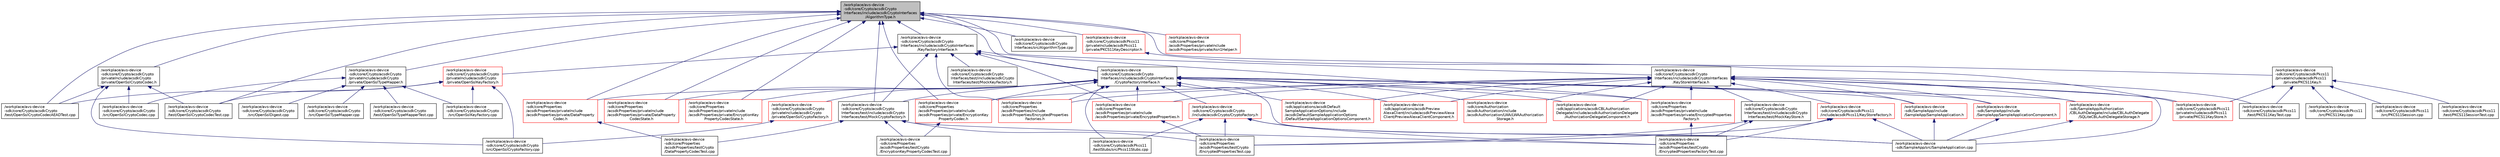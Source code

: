 digraph "/workplace/avs-device-sdk/core/Crypto/acsdkCryptoInterfaces/include/acsdkCryptoInterfaces/AlgorithmType.h"
{
 // LATEX_PDF_SIZE
  edge [fontname="Helvetica",fontsize="10",labelfontname="Helvetica",labelfontsize="10"];
  node [fontname="Helvetica",fontsize="10",shape=record];
  Node1 [label="/workplace/avs-device\l-sdk/core/Crypto/acsdkCrypto\lInterfaces/include/acsdkCryptoInterfaces\l/AlgorithmType.h",height=0.2,width=0.4,color="black", fillcolor="grey75", style="filled", fontcolor="black",tooltip=" "];
  Node1 -> Node2 [dir="back",color="midnightblue",fontsize="10",style="solid",fontname="Helvetica"];
  Node2 [label="/workplace/avs-device\l-sdk/core/Crypto/acsdkCrypto\l/privateInclude/acsdkCrypto\l/private/OpenSslCryptoCodec.h",height=0.2,width=0.4,color="black", fillcolor="white", style="filled",URL="$_open_ssl_crypto_codec_8h.html",tooltip=" "];
  Node2 -> Node3 [dir="back",color="midnightblue",fontsize="10",style="solid",fontname="Helvetica"];
  Node3 [label="/workplace/avs-device\l-sdk/core/Crypto/acsdkCrypto\l/src/OpenSslCryptoCodec.cpp",height=0.2,width=0.4,color="black", fillcolor="white", style="filled",URL="$_open_ssl_crypto_codec_8cpp.html",tooltip=" "];
  Node2 -> Node4 [dir="back",color="midnightblue",fontsize="10",style="solid",fontname="Helvetica"];
  Node4 [label="/workplace/avs-device\l-sdk/core/Crypto/acsdkCrypto\l/src/OpenSslCryptoFactory.cpp",height=0.2,width=0.4,color="black", fillcolor="white", style="filled",URL="$_open_ssl_crypto_factory_8cpp.html",tooltip=" "];
  Node2 -> Node5 [dir="back",color="midnightblue",fontsize="10",style="solid",fontname="Helvetica"];
  Node5 [label="/workplace/avs-device\l-sdk/core/Crypto/acsdkCrypto\l/test/OpenSslCryptoCodecAEADTest.cpp",height=0.2,width=0.4,color="black", fillcolor="white", style="filled",URL="$_open_ssl_crypto_codec_a_e_a_d_test_8cpp.html",tooltip=" "];
  Node2 -> Node6 [dir="back",color="midnightblue",fontsize="10",style="solid",fontname="Helvetica"];
  Node6 [label="/workplace/avs-device\l-sdk/core/Crypto/acsdkCrypto\l/test/OpenSslCryptoCodecTest.cpp",height=0.2,width=0.4,color="black", fillcolor="white", style="filled",URL="$_open_ssl_crypto_codec_test_8cpp.html",tooltip=" "];
  Node1 -> Node7 [dir="back",color="midnightblue",fontsize="10",style="solid",fontname="Helvetica"];
  Node7 [label="/workplace/avs-device\l-sdk/core/Crypto/acsdkCrypto\l/privateInclude/acsdkCrypto\l/private/OpenSslTypeMapper.h",height=0.2,width=0.4,color="black", fillcolor="white", style="filled",URL="$_open_ssl_type_mapper_8h.html",tooltip=" "];
  Node7 -> Node3 [dir="back",color="midnightblue",fontsize="10",style="solid",fontname="Helvetica"];
  Node7 -> Node8 [dir="back",color="midnightblue",fontsize="10",style="solid",fontname="Helvetica"];
  Node8 [label="/workplace/avs-device\l-sdk/core/Crypto/acsdkCrypto\l/src/OpenSslDigest.cpp",height=0.2,width=0.4,color="black", fillcolor="white", style="filled",URL="$_open_ssl_digest_8cpp.html",tooltip=" "];
  Node7 -> Node9 [dir="back",color="midnightblue",fontsize="10",style="solid",fontname="Helvetica"];
  Node9 [label="/workplace/avs-device\l-sdk/core/Crypto/acsdkCrypto\l/src/OpenSslKeyFactory.cpp",height=0.2,width=0.4,color="black", fillcolor="white", style="filled",URL="$_open_ssl_key_factory_8cpp.html",tooltip=" "];
  Node7 -> Node10 [dir="back",color="midnightblue",fontsize="10",style="solid",fontname="Helvetica"];
  Node10 [label="/workplace/avs-device\l-sdk/core/Crypto/acsdkCrypto\l/src/OpenSslTypeMapper.cpp",height=0.2,width=0.4,color="black", fillcolor="white", style="filled",URL="$_open_ssl_type_mapper_8cpp.html",tooltip=" "];
  Node7 -> Node11 [dir="back",color="midnightblue",fontsize="10",style="solid",fontname="Helvetica"];
  Node11 [label="/workplace/avs-device\l-sdk/core/Crypto/acsdkCrypto\l/test/OpenSslTypeMapperTest.cpp",height=0.2,width=0.4,color="black", fillcolor="white", style="filled",URL="$_open_ssl_type_mapper_test_8cpp.html",tooltip=" "];
  Node1 -> Node5 [dir="back",color="midnightblue",fontsize="10",style="solid",fontname="Helvetica"];
  Node1 -> Node6 [dir="back",color="midnightblue",fontsize="10",style="solid",fontname="Helvetica"];
  Node1 -> Node12 [dir="back",color="midnightblue",fontsize="10",style="solid",fontname="Helvetica"];
  Node12 [label="/workplace/avs-device\l-sdk/core/Crypto/acsdkCrypto\lInterfaces/include/acsdkCryptoInterfaces\l/CryptoFactoryInterface.h",height=0.2,width=0.4,color="black", fillcolor="white", style="filled",URL="$_crypto_factory_interface_8h.html",tooltip=" "];
  Node12 -> Node13 [dir="back",color="midnightblue",fontsize="10",style="solid",fontname="Helvetica"];
  Node13 [label="/workplace/avs-device\l-sdk/applications/acsdkCBLAuthorization\lDelegate/include/acsdkAuthorizationDelegate\l/AuthorizationDelegateComponent.h",height=0.2,width=0.4,color="red", fillcolor="white", style="filled",URL="$_authorization_delegate_component_8h.html",tooltip=" "];
  Node12 -> Node16 [dir="back",color="midnightblue",fontsize="10",style="solid",fontname="Helvetica"];
  Node16 [label="/workplace/avs-device\l-sdk/applications/acsdkDefault\lSampleApplicationOptions/include\l/acsdkDefaultSampleApplicationOptions\l/DefaultSampleApplicationOptionsComponent.h",height=0.2,width=0.4,color="red", fillcolor="white", style="filled",URL="$_default_sample_application_options_component_8h.html",tooltip=" "];
  Node12 -> Node19 [dir="back",color="midnightblue",fontsize="10",style="solid",fontname="Helvetica"];
  Node19 [label="/workplace/avs-device\l-sdk/applications/acsdkPreview\lAlexaClient/include/acsdkPreviewAlexa\lClient/PreviewAlexaClientComponent.h",height=0.2,width=0.4,color="red", fillcolor="white", style="filled",URL="$_preview_alexa_client_component_8h.html",tooltip=" "];
  Node12 -> Node21 [dir="back",color="midnightblue",fontsize="10",style="solid",fontname="Helvetica"];
  Node21 [label="/workplace/avs-device\l-sdk/core/Authorization\l/acsdkAuthorization/include\l/acsdkAuthorization/LWA/LWAAuthorization\lStorage.h",height=0.2,width=0.4,color="red", fillcolor="white", style="filled",URL="$_l_w_a_authorization_storage_8h.html",tooltip=" "];
  Node12 -> Node25 [dir="back",color="midnightblue",fontsize="10",style="solid",fontname="Helvetica"];
  Node25 [label="/workplace/avs-device\l-sdk/core/Crypto/acsdkCrypto\l/include/acsdkCrypto/CryptoFactory.h",height=0.2,width=0.4,color="red", fillcolor="white", style="filled",URL="$_crypto_factory_8h.html",tooltip=" "];
  Node25 -> Node28 [dir="back",color="midnightblue",fontsize="10",style="solid",fontname="Helvetica"];
  Node28 [label="/workplace/avs-device\l-sdk/core/Crypto/acsdkPkcs11\l/testStubs/src/Pkcs11Stubs.cpp",height=0.2,width=0.4,color="black", fillcolor="white", style="filled",URL="$_pkcs11_stubs_8cpp.html",tooltip=" "];
  Node25 -> Node29 [dir="back",color="midnightblue",fontsize="10",style="solid",fontname="Helvetica"];
  Node29 [label="/workplace/avs-device\l-sdk/core/Properties\l/acsdkProperties/testCrypto\l/EncryptedPropertiesFactoryTest.cpp",height=0.2,width=0.4,color="black", fillcolor="white", style="filled",URL="$_encrypted_properties_factory_test_8cpp.html",tooltip=" "];
  Node25 -> Node30 [dir="back",color="midnightblue",fontsize="10",style="solid",fontname="Helvetica"];
  Node30 [label="/workplace/avs-device\l-sdk/core/Properties\l/acsdkProperties/testCrypto\l/EncryptedPropertiesTest.cpp",height=0.2,width=0.4,color="black", fillcolor="white", style="filled",URL="$_encrypted_properties_test_8cpp.html",tooltip=" "];
  Node25 -> Node31 [dir="back",color="midnightblue",fontsize="10",style="solid",fontname="Helvetica"];
  Node31 [label="/workplace/avs-device\l-sdk/SampleApp/src/SampleApplication.cpp",height=0.2,width=0.4,color="black", fillcolor="white", style="filled",URL="$_sample_application_8cpp.html",tooltip=" "];
  Node12 -> Node32 [dir="back",color="midnightblue",fontsize="10",style="solid",fontname="Helvetica"];
  Node32 [label="/workplace/avs-device\l-sdk/core/Crypto/acsdkCrypto\l/privateInclude/acsdkCrypto\l/private/OpenSslCryptoFactory.h",height=0.2,width=0.4,color="red", fillcolor="white", style="filled",URL="$_open_ssl_crypto_factory_8h.html",tooltip=" "];
  Node32 -> Node4 [dir="back",color="midnightblue",fontsize="10",style="solid",fontname="Helvetica"];
  Node12 -> Node33 [dir="back",color="midnightblue",fontsize="10",style="solid",fontname="Helvetica"];
  Node33 [label="/workplace/avs-device\l-sdk/core/Crypto/acsdkCrypto\lInterfaces/test/include/acsdkCrypto\lInterfaces/test/MockCryptoFactory.h",height=0.2,width=0.4,color="black", fillcolor="white", style="filled",URL="$_mock_crypto_factory_8h.html",tooltip=" "];
  Node33 -> Node34 [dir="back",color="midnightblue",fontsize="10",style="solid",fontname="Helvetica"];
  Node34 [label="/workplace/avs-device\l-sdk/core/Properties\l/acsdkProperties/testCrypto\l/DataPropertyCodecTest.cpp",height=0.2,width=0.4,color="black", fillcolor="white", style="filled",URL="$_data_property_codec_test_8cpp.html",tooltip=" "];
  Node33 -> Node29 [dir="back",color="midnightblue",fontsize="10",style="solid",fontname="Helvetica"];
  Node33 -> Node30 [dir="back",color="midnightblue",fontsize="10",style="solid",fontname="Helvetica"];
  Node33 -> Node35 [dir="back",color="midnightblue",fontsize="10",style="solid",fontname="Helvetica"];
  Node35 [label="/workplace/avs-device\l-sdk/core/Properties\l/acsdkProperties/testCrypto\l/EncryptionKeyPropertyCodecTest.cpp",height=0.2,width=0.4,color="black", fillcolor="white", style="filled",URL="$_encryption_key_property_codec_test_8cpp.html",tooltip=" "];
  Node12 -> Node28 [dir="back",color="midnightblue",fontsize="10",style="solid",fontname="Helvetica"];
  Node12 -> Node36 [dir="back",color="midnightblue",fontsize="10",style="solid",fontname="Helvetica"];
  Node36 [label="/workplace/avs-device\l-sdk/core/Properties\l/acsdkProperties/include\l/acsdkProperties/EncryptedProperties\lFactories.h",height=0.2,width=0.4,color="red", fillcolor="white", style="filled",URL="$_encrypted_properties_factories_8h.html",tooltip=" "];
  Node12 -> Node37 [dir="back",color="midnightblue",fontsize="10",style="solid",fontname="Helvetica"];
  Node37 [label="/workplace/avs-device\l-sdk/core/Properties\l/acsdkProperties/privateInclude\l/acsdkProperties/private/DataProperty\lCodec.h",height=0.2,width=0.4,color="red", fillcolor="white", style="filled",URL="$_data_property_codec_8h.html",tooltip=" "];
  Node37 -> Node34 [dir="back",color="midnightblue",fontsize="10",style="solid",fontname="Helvetica"];
  Node12 -> Node40 [dir="back",color="midnightblue",fontsize="10",style="solid",fontname="Helvetica"];
  Node40 [label="/workplace/avs-device\l-sdk/core/Properties\l/acsdkProperties/privateInclude\l/acsdkProperties/private/DataProperty\lCodecState.h",height=0.2,width=0.4,color="red", fillcolor="white", style="filled",URL="$_data_property_codec_state_8h.html",tooltip=" "];
  Node12 -> Node42 [dir="back",color="midnightblue",fontsize="10",style="solid",fontname="Helvetica"];
  Node42 [label="/workplace/avs-device\l-sdk/core/Properties\l/acsdkProperties/privateInclude\l/acsdkProperties/private/EncryptedProperties.h",height=0.2,width=0.4,color="red", fillcolor="white", style="filled",URL="$_encrypted_properties_8h.html",tooltip=" "];
  Node42 -> Node30 [dir="back",color="midnightblue",fontsize="10",style="solid",fontname="Helvetica"];
  Node12 -> Node44 [dir="back",color="midnightblue",fontsize="10",style="solid",fontname="Helvetica"];
  Node44 [label="/workplace/avs-device\l-sdk/core/Properties\l/acsdkProperties/privateInclude\l/acsdkProperties/private/EncryptedProperties\lFactory.h",height=0.2,width=0.4,color="red", fillcolor="white", style="filled",URL="$_encrypted_properties_factory_8h.html",tooltip=" "];
  Node44 -> Node29 [dir="back",color="midnightblue",fontsize="10",style="solid",fontname="Helvetica"];
  Node12 -> Node46 [dir="back",color="midnightblue",fontsize="10",style="solid",fontname="Helvetica"];
  Node46 [label="/workplace/avs-device\l-sdk/core/Properties\l/acsdkProperties/privateInclude\l/acsdkProperties/private/EncryptionKey\lPropertyCodec.h",height=0.2,width=0.4,color="red", fillcolor="white", style="filled",URL="$_encryption_key_property_codec_8h.html",tooltip=" "];
  Node46 -> Node35 [dir="back",color="midnightblue",fontsize="10",style="solid",fontname="Helvetica"];
  Node12 -> Node49 [dir="back",color="midnightblue",fontsize="10",style="solid",fontname="Helvetica"];
  Node49 [label="/workplace/avs-device\l-sdk/core/Properties\l/acsdkProperties/privateInclude\l/acsdkProperties/private/EncryptionKey\lPropertyCodecState.h",height=0.2,width=0.4,color="red", fillcolor="white", style="filled",URL="$_encryption_key_property_codec_state_8h.html",tooltip=" "];
  Node12 -> Node50 [dir="back",color="midnightblue",fontsize="10",style="solid",fontname="Helvetica"];
  Node50 [label="/workplace/avs-device\l-sdk/SampleApp/Authorization\l/CBLAuthDelegate/include/CBLAuthDelegate\l/SQLiteCBLAuthDelegateStorage.h",height=0.2,width=0.4,color="red", fillcolor="white", style="filled",URL="$_s_q_lite_c_b_l_auth_delegate_storage_8h.html",tooltip=" "];
  Node50 -> Node31 [dir="back",color="midnightblue",fontsize="10",style="solid",fontname="Helvetica"];
  Node12 -> Node54 [dir="back",color="midnightblue",fontsize="10",style="solid",fontname="Helvetica"];
  Node54 [label="/workplace/avs-device\l-sdk/SampleApp/include\l/SampleApp/SampleApplication.h",height=0.2,width=0.4,color="red", fillcolor="white", style="filled",URL="$_sample_application_8h.html",tooltip=" "];
  Node54 -> Node31 [dir="back",color="midnightblue",fontsize="10",style="solid",fontname="Helvetica"];
  Node12 -> Node56 [dir="back",color="midnightblue",fontsize="10",style="solid",fontname="Helvetica"];
  Node56 [label="/workplace/avs-device\l-sdk/SampleApp/include\l/SampleApp/SampleApplicationComponent.h",height=0.2,width=0.4,color="red", fillcolor="white", style="filled",URL="$_sample_application_component_8h.html",tooltip=" "];
  Node56 -> Node31 [dir="back",color="midnightblue",fontsize="10",style="solid",fontname="Helvetica"];
  Node12 -> Node31 [dir="back",color="midnightblue",fontsize="10",style="solid",fontname="Helvetica"];
  Node1 -> Node57 [dir="back",color="midnightblue",fontsize="10",style="solid",fontname="Helvetica"];
  Node57 [label="/workplace/avs-device\l-sdk/core/Crypto/acsdkCrypto\lInterfaces/include/acsdkCryptoInterfaces\l/KeyFactoryInterface.h",height=0.2,width=0.4,color="black", fillcolor="white", style="filled",URL="$_key_factory_interface_8h.html",tooltip=" "];
  Node57 -> Node58 [dir="back",color="midnightblue",fontsize="10",style="solid",fontname="Helvetica"];
  Node58 [label="/workplace/avs-device\l-sdk/core/Crypto/acsdkCrypto\l/privateInclude/acsdkCrypto\l/private/OpenSslKeyFactory.h",height=0.2,width=0.4,color="red", fillcolor="white", style="filled",URL="$_open_ssl_key_factory_8h.html",tooltip=" "];
  Node58 -> Node4 [dir="back",color="midnightblue",fontsize="10",style="solid",fontname="Helvetica"];
  Node58 -> Node9 [dir="back",color="midnightblue",fontsize="10",style="solid",fontname="Helvetica"];
  Node58 -> Node5 [dir="back",color="midnightblue",fontsize="10",style="solid",fontname="Helvetica"];
  Node58 -> Node6 [dir="back",color="midnightblue",fontsize="10",style="solid",fontname="Helvetica"];
  Node57 -> Node12 [dir="back",color="midnightblue",fontsize="10",style="solid",fontname="Helvetica"];
  Node57 -> Node33 [dir="back",color="midnightblue",fontsize="10",style="solid",fontname="Helvetica"];
  Node57 -> Node60 [dir="back",color="midnightblue",fontsize="10",style="solid",fontname="Helvetica"];
  Node60 [label="/workplace/avs-device\l-sdk/core/Crypto/acsdkCrypto\lInterfaces/test/include/acsdkCrypto\lInterfaces/test/MockKeyFactory.h",height=0.2,width=0.4,color="black", fillcolor="white", style="filled",URL="$_mock_key_factory_8h.html",tooltip=" "];
  Node57 -> Node36 [dir="back",color="midnightblue",fontsize="10",style="solid",fontname="Helvetica"];
  Node57 -> Node42 [dir="back",color="midnightblue",fontsize="10",style="solid",fontname="Helvetica"];
  Node57 -> Node44 [dir="back",color="midnightblue",fontsize="10",style="solid",fontname="Helvetica"];
  Node1 -> Node61 [dir="back",color="midnightblue",fontsize="10",style="solid",fontname="Helvetica"];
  Node61 [label="/workplace/avs-device\l-sdk/core/Crypto/acsdkCrypto\lInterfaces/include/acsdkCryptoInterfaces\l/KeyStoreInterface.h",height=0.2,width=0.4,color="black", fillcolor="white", style="filled",URL="$_key_store_interface_8h.html",tooltip=" "];
  Node61 -> Node13 [dir="back",color="midnightblue",fontsize="10",style="solid",fontname="Helvetica"];
  Node61 -> Node16 [dir="back",color="midnightblue",fontsize="10",style="solid",fontname="Helvetica"];
  Node61 -> Node19 [dir="back",color="midnightblue",fontsize="10",style="solid",fontname="Helvetica"];
  Node61 -> Node21 [dir="back",color="midnightblue",fontsize="10",style="solid",fontname="Helvetica"];
  Node61 -> Node62 [dir="back",color="midnightblue",fontsize="10",style="solid",fontname="Helvetica"];
  Node62 [label="/workplace/avs-device\l-sdk/core/Crypto/acsdkCrypto\lInterfaces/test/include/acsdkCrypto\lInterfaces/test/MockKeyStore.h",height=0.2,width=0.4,color="black", fillcolor="white", style="filled",URL="$_mock_key_store_8h.html",tooltip=" "];
  Node62 -> Node29 [dir="back",color="midnightblue",fontsize="10",style="solid",fontname="Helvetica"];
  Node62 -> Node30 [dir="back",color="midnightblue",fontsize="10",style="solid",fontname="Helvetica"];
  Node61 -> Node63 [dir="back",color="midnightblue",fontsize="10",style="solid",fontname="Helvetica"];
  Node63 [label="/workplace/avs-device\l-sdk/core/Crypto/acsdkPkcs11\l/include/acsdkPkcs11/KeyStoreFactory.h",height=0.2,width=0.4,color="red", fillcolor="white", style="filled",URL="$_key_store_factory_8h.html",tooltip=" "];
  Node63 -> Node29 [dir="back",color="midnightblue",fontsize="10",style="solid",fontname="Helvetica"];
  Node63 -> Node30 [dir="back",color="midnightblue",fontsize="10",style="solid",fontname="Helvetica"];
  Node63 -> Node31 [dir="back",color="midnightblue",fontsize="10",style="solid",fontname="Helvetica"];
  Node61 -> Node65 [dir="back",color="midnightblue",fontsize="10",style="solid",fontname="Helvetica"];
  Node65 [label="/workplace/avs-device\l-sdk/core/Crypto/acsdkPkcs11\l/privateInclude/acsdkPkcs11\l/private/PKCS11KeyStore.h",height=0.2,width=0.4,color="red", fillcolor="white", style="filled",URL="$_p_k_c_s11_key_store_8h.html",tooltip=" "];
  Node61 -> Node68 [dir="back",color="midnightblue",fontsize="10",style="solid",fontname="Helvetica"];
  Node68 [label="/workplace/avs-device\l-sdk/core/Crypto/acsdkPkcs11\l/test/PKCS11KeyTest.cpp",height=0.2,width=0.4,color="black", fillcolor="white", style="filled",URL="$_p_k_c_s11_key_test_8cpp.html",tooltip=" "];
  Node61 -> Node36 [dir="back",color="midnightblue",fontsize="10",style="solid",fontname="Helvetica"];
  Node61 -> Node42 [dir="back",color="midnightblue",fontsize="10",style="solid",fontname="Helvetica"];
  Node61 -> Node44 [dir="back",color="midnightblue",fontsize="10",style="solid",fontname="Helvetica"];
  Node61 -> Node46 [dir="back",color="midnightblue",fontsize="10",style="solid",fontname="Helvetica"];
  Node61 -> Node50 [dir="back",color="midnightblue",fontsize="10",style="solid",fontname="Helvetica"];
  Node61 -> Node54 [dir="back",color="midnightblue",fontsize="10",style="solid",fontname="Helvetica"];
  Node61 -> Node56 [dir="back",color="midnightblue",fontsize="10",style="solid",fontname="Helvetica"];
  Node61 -> Node31 [dir="back",color="midnightblue",fontsize="10",style="solid",fontname="Helvetica"];
  Node1 -> Node69 [dir="back",color="midnightblue",fontsize="10",style="solid",fontname="Helvetica"];
  Node69 [label="/workplace/avs-device\l-sdk/core/Crypto/acsdkCrypto\lInterfaces/src/AlgorithmType.cpp",height=0.2,width=0.4,color="black", fillcolor="white", style="filled",URL="$_algorithm_type_8cpp.html",tooltip=" "];
  Node1 -> Node33 [dir="back",color="midnightblue",fontsize="10",style="solid",fontname="Helvetica"];
  Node1 -> Node70 [dir="back",color="midnightblue",fontsize="10",style="solid",fontname="Helvetica"];
  Node70 [label="/workplace/avs-device\l-sdk/core/Crypto/acsdkPkcs11\l/privateInclude/acsdkPkcs11\l/private/PKCS11Key.h",height=0.2,width=0.4,color="black", fillcolor="white", style="filled",URL="$_p_k_c_s11_key_8h.html",tooltip=" "];
  Node70 -> Node65 [dir="back",color="midnightblue",fontsize="10",style="solid",fontname="Helvetica"];
  Node70 -> Node71 [dir="back",color="midnightblue",fontsize="10",style="solid",fontname="Helvetica"];
  Node71 [label="/workplace/avs-device\l-sdk/core/Crypto/acsdkPkcs11\l/src/PKCS11Key.cpp",height=0.2,width=0.4,color="black", fillcolor="white", style="filled",URL="$_p_k_c_s11_key_8cpp.html",tooltip=" "];
  Node70 -> Node72 [dir="back",color="midnightblue",fontsize="10",style="solid",fontname="Helvetica"];
  Node72 [label="/workplace/avs-device\l-sdk/core/Crypto/acsdkPkcs11\l/src/PKCS11Session.cpp",height=0.2,width=0.4,color="black", fillcolor="white", style="filled",URL="$_p_k_c_s11_session_8cpp.html",tooltip=" "];
  Node70 -> Node68 [dir="back",color="midnightblue",fontsize="10",style="solid",fontname="Helvetica"];
  Node70 -> Node73 [dir="back",color="midnightblue",fontsize="10",style="solid",fontname="Helvetica"];
  Node73 [label="/workplace/avs-device\l-sdk/core/Crypto/acsdkPkcs11\l/test/PKCS11SessionTest.cpp",height=0.2,width=0.4,color="black", fillcolor="white", style="filled",URL="$_p_k_c_s11_session_test_8cpp.html",tooltip=" "];
  Node1 -> Node74 [dir="back",color="midnightblue",fontsize="10",style="solid",fontname="Helvetica"];
  Node74 [label="/workplace/avs-device\l-sdk/core/Crypto/acsdkPkcs11\l/privateInclude/acsdkPkcs11\l/private/PKCS11KeyDescriptor.h",height=0.2,width=0.4,color="red", fillcolor="white", style="filled",URL="$_p_k_c_s11_key_descriptor_8h.html",tooltip=" "];
  Node74 -> Node65 [dir="back",color="midnightblue",fontsize="10",style="solid",fontname="Helvetica"];
  Node1 -> Node79 [dir="back",color="midnightblue",fontsize="10",style="solid",fontname="Helvetica"];
  Node79 [label="/workplace/avs-device\l-sdk/core/Properties\l/acsdkProperties/privateInclude\l/acsdkProperties/private/Asn1Helper.h",height=0.2,width=0.4,color="red", fillcolor="white", style="filled",URL="$_asn1_helper_8h.html",tooltip=" "];
  Node1 -> Node37 [dir="back",color="midnightblue",fontsize="10",style="solid",fontname="Helvetica"];
  Node1 -> Node40 [dir="back",color="midnightblue",fontsize="10",style="solid",fontname="Helvetica"];
  Node1 -> Node46 [dir="back",color="midnightblue",fontsize="10",style="solid",fontname="Helvetica"];
  Node1 -> Node49 [dir="back",color="midnightblue",fontsize="10",style="solid",fontname="Helvetica"];
}
